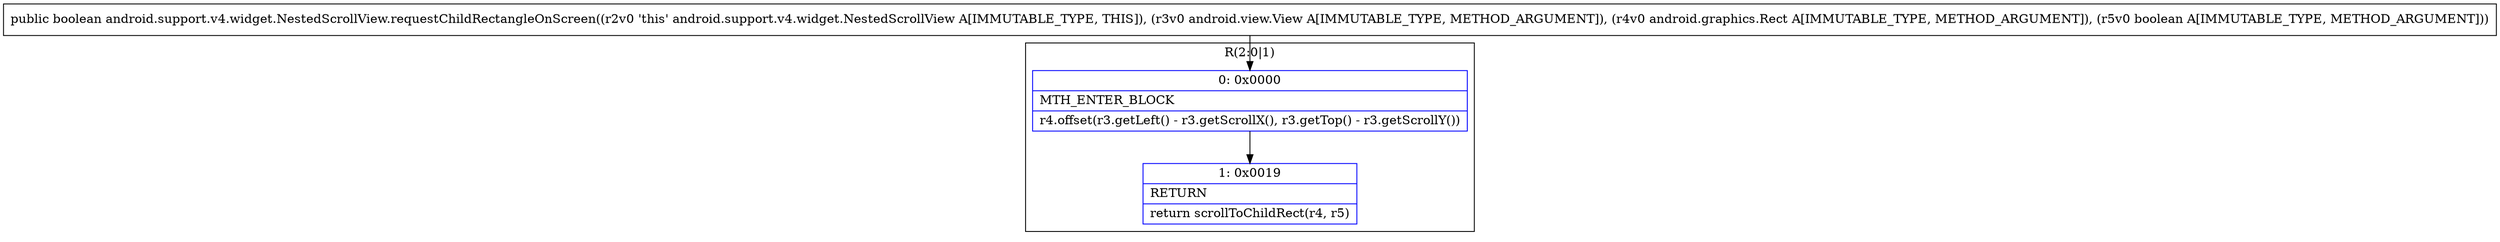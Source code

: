 digraph "CFG forandroid.support.v4.widget.NestedScrollView.requestChildRectangleOnScreen(Landroid\/view\/View;Landroid\/graphics\/Rect;Z)Z" {
subgraph cluster_Region_1216225220 {
label = "R(2:0|1)";
node [shape=record,color=blue];
Node_0 [shape=record,label="{0\:\ 0x0000|MTH_ENTER_BLOCK\l|r4.offset(r3.getLeft() \- r3.getScrollX(), r3.getTop() \- r3.getScrollY())\l}"];
Node_1 [shape=record,label="{1\:\ 0x0019|RETURN\l|return scrollToChildRect(r4, r5)\l}"];
}
MethodNode[shape=record,label="{public boolean android.support.v4.widget.NestedScrollView.requestChildRectangleOnScreen((r2v0 'this' android.support.v4.widget.NestedScrollView A[IMMUTABLE_TYPE, THIS]), (r3v0 android.view.View A[IMMUTABLE_TYPE, METHOD_ARGUMENT]), (r4v0 android.graphics.Rect A[IMMUTABLE_TYPE, METHOD_ARGUMENT]), (r5v0 boolean A[IMMUTABLE_TYPE, METHOD_ARGUMENT])) }"];
MethodNode -> Node_0;
Node_0 -> Node_1;
}


